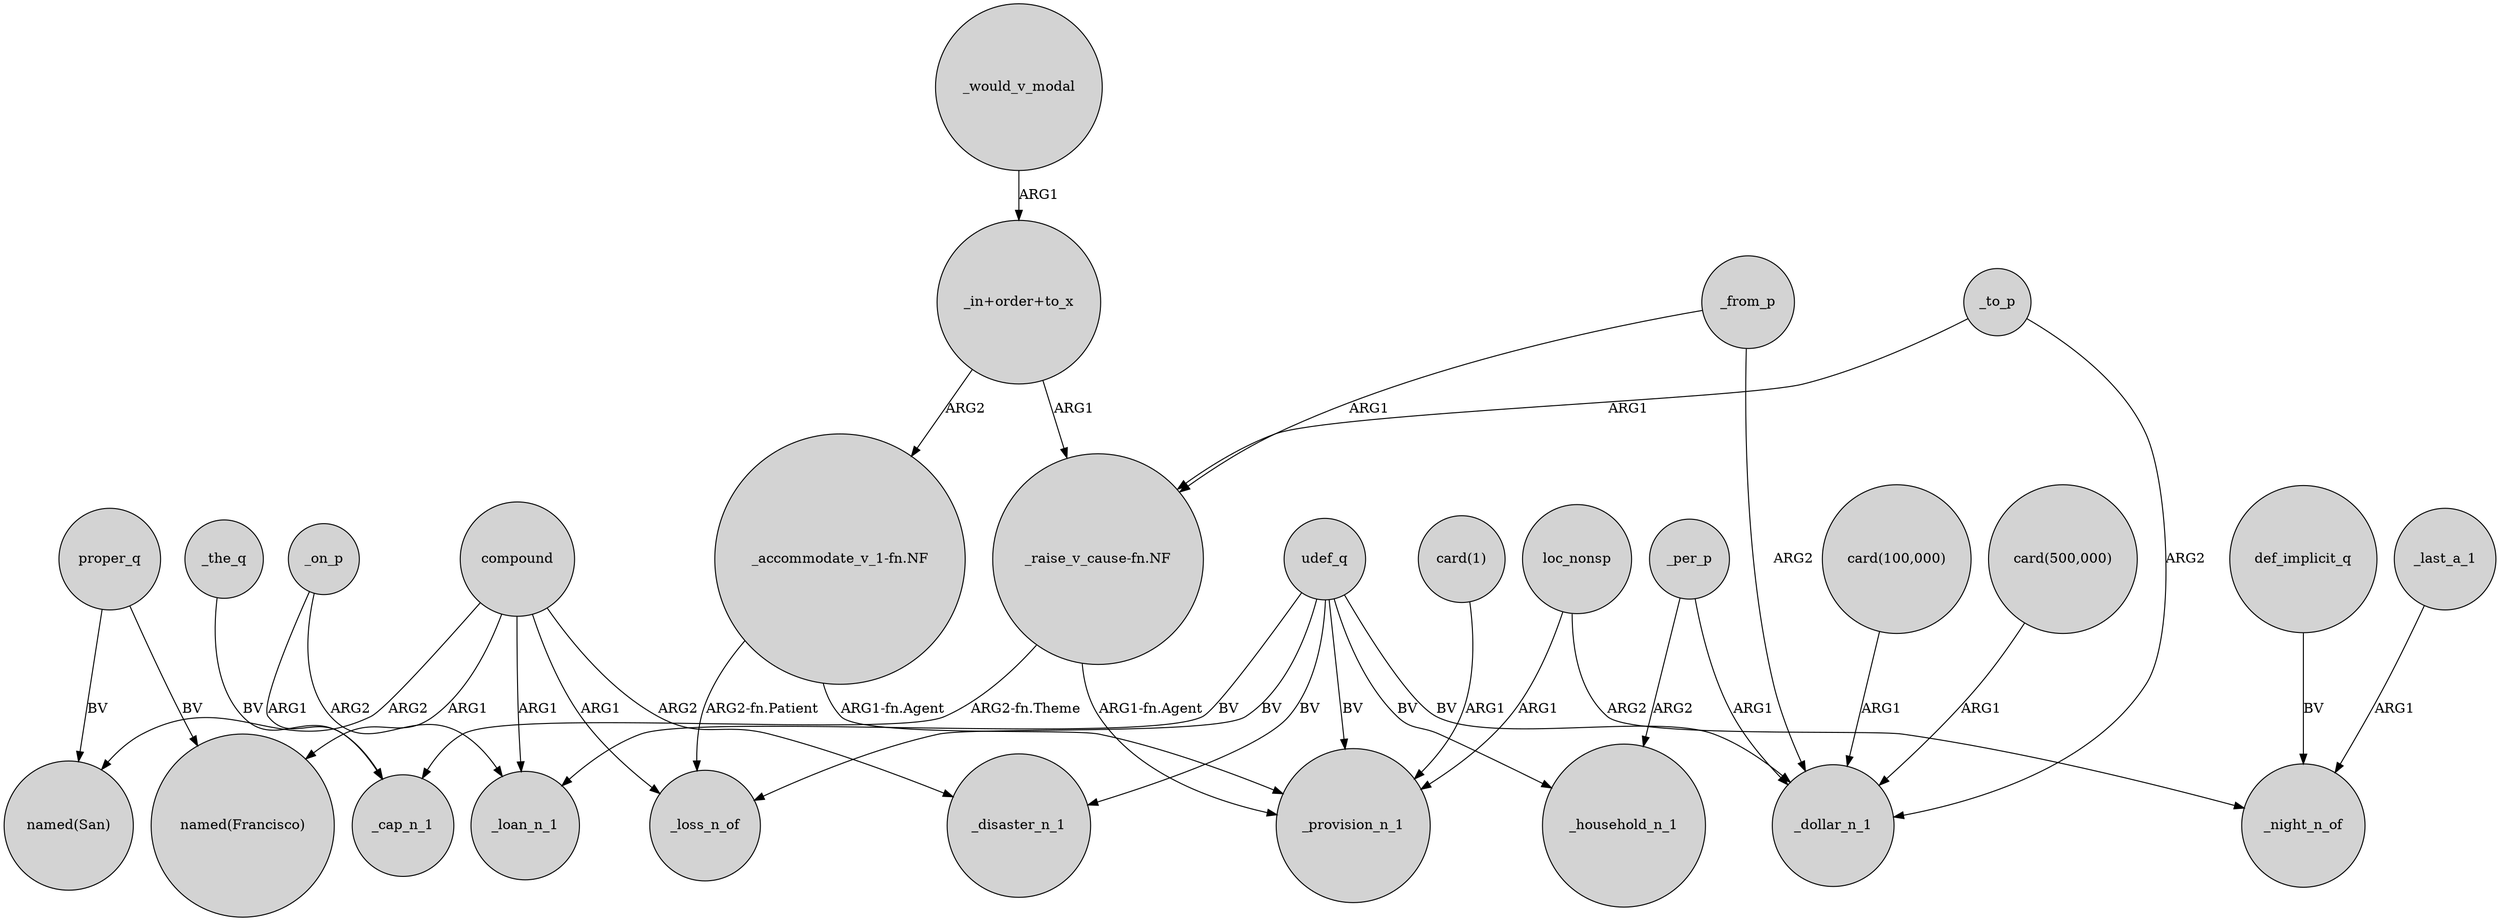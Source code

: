 digraph {
	node [shape=circle style=filled]
	_the_q -> _cap_n_1 [label=BV]
	def_implicit_q -> _night_n_of [label=BV]
	_on_p -> _cap_n_1 [label=ARG1]
	udef_q -> _disaster_n_1 [label=BV]
	_on_p -> _loan_n_1 [label=ARG2]
	_to_p -> _dollar_n_1 [label=ARG2]
	"_raise_v_cause-fn.NF" -> _cap_n_1 [label="ARG2-fn.Theme"]
	_per_p -> _household_n_1 [label=ARG2]
	proper_q -> "named(Francisco)" [label=BV]
	compound -> "named(San)" [label=ARG2]
	udef_q -> _household_n_1 [label=BV]
	udef_q -> _loan_n_1 [label=BV]
	_would_v_modal -> "_in+order+to_x" [label=ARG1]
	"card(1)" -> _provision_n_1 [label=ARG1]
	udef_q -> _provision_n_1 [label=BV]
	"_in+order+to_x" -> "_accommodate_v_1-fn.NF" [label=ARG2]
	loc_nonsp -> _provision_n_1 [label=ARG1]
	compound -> _disaster_n_1 [label=ARG2]
	"_raise_v_cause-fn.NF" -> _provision_n_1 [label="ARG1-fn.Agent"]
	_per_p -> _dollar_n_1 [label=ARG1]
	"card(100,000)" -> _dollar_n_1 [label=ARG1]
	"_accommodate_v_1-fn.NF" -> _provision_n_1 [label="ARG1-fn.Agent"]
	compound -> "named(Francisco)" [label=ARG1]
	compound -> _loan_n_1 [label=ARG1]
	"_accommodate_v_1-fn.NF" -> _loss_n_of [label="ARG2-fn.Patient"]
	loc_nonsp -> _night_n_of [label=ARG2]
	compound -> _loss_n_of [label=ARG1]
	proper_q -> "named(San)" [label=BV]
	"card(500,000)" -> _dollar_n_1 [label=ARG1]
	_from_p -> _dollar_n_1 [label=ARG2]
	_from_p -> "_raise_v_cause-fn.NF" [label=ARG1]
	udef_q -> _loss_n_of [label=BV]
	_last_a_1 -> _night_n_of [label=ARG1]
	udef_q -> _dollar_n_1 [label=BV]
	_to_p -> "_raise_v_cause-fn.NF" [label=ARG1]
	"_in+order+to_x" -> "_raise_v_cause-fn.NF" [label=ARG1]
}
